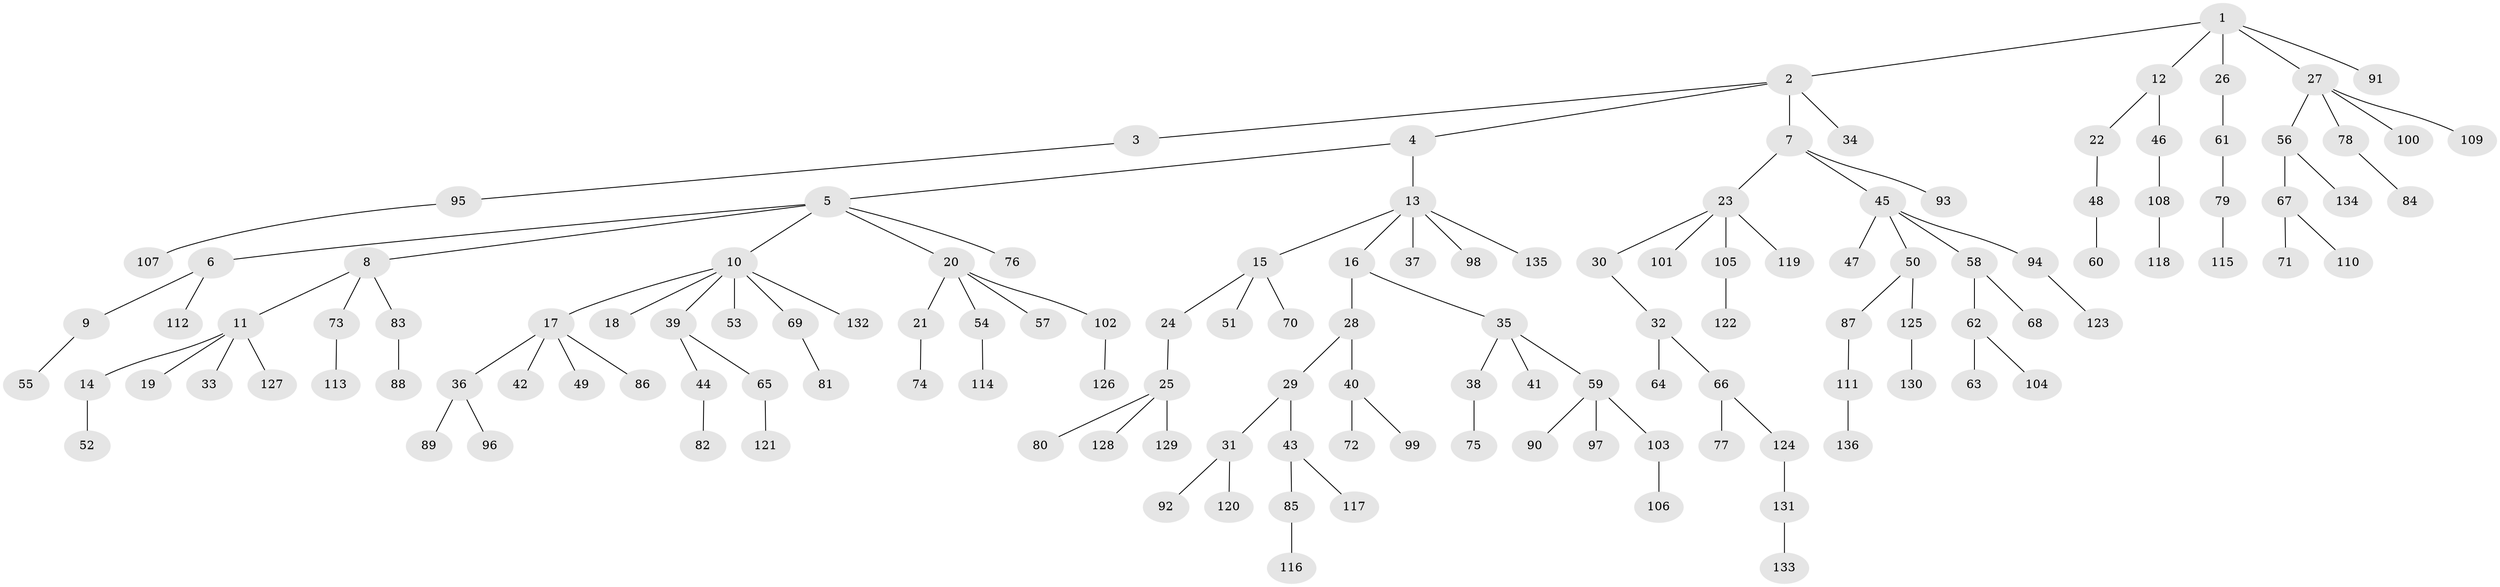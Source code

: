 // Generated by graph-tools (version 1.1) at 2025/53/03/09/25 04:53:39]
// undirected, 136 vertices, 135 edges
graph export_dot {
graph [start="1"]
  node [color=gray90,style=filled];
  1;
  2;
  3;
  4;
  5;
  6;
  7;
  8;
  9;
  10;
  11;
  12;
  13;
  14;
  15;
  16;
  17;
  18;
  19;
  20;
  21;
  22;
  23;
  24;
  25;
  26;
  27;
  28;
  29;
  30;
  31;
  32;
  33;
  34;
  35;
  36;
  37;
  38;
  39;
  40;
  41;
  42;
  43;
  44;
  45;
  46;
  47;
  48;
  49;
  50;
  51;
  52;
  53;
  54;
  55;
  56;
  57;
  58;
  59;
  60;
  61;
  62;
  63;
  64;
  65;
  66;
  67;
  68;
  69;
  70;
  71;
  72;
  73;
  74;
  75;
  76;
  77;
  78;
  79;
  80;
  81;
  82;
  83;
  84;
  85;
  86;
  87;
  88;
  89;
  90;
  91;
  92;
  93;
  94;
  95;
  96;
  97;
  98;
  99;
  100;
  101;
  102;
  103;
  104;
  105;
  106;
  107;
  108;
  109;
  110;
  111;
  112;
  113;
  114;
  115;
  116;
  117;
  118;
  119;
  120;
  121;
  122;
  123;
  124;
  125;
  126;
  127;
  128;
  129;
  130;
  131;
  132;
  133;
  134;
  135;
  136;
  1 -- 2;
  1 -- 12;
  1 -- 26;
  1 -- 27;
  1 -- 91;
  2 -- 3;
  2 -- 4;
  2 -- 7;
  2 -- 34;
  3 -- 95;
  4 -- 5;
  4 -- 13;
  5 -- 6;
  5 -- 8;
  5 -- 10;
  5 -- 20;
  5 -- 76;
  6 -- 9;
  6 -- 112;
  7 -- 23;
  7 -- 45;
  7 -- 93;
  8 -- 11;
  8 -- 73;
  8 -- 83;
  9 -- 55;
  10 -- 17;
  10 -- 18;
  10 -- 39;
  10 -- 53;
  10 -- 69;
  10 -- 132;
  11 -- 14;
  11 -- 19;
  11 -- 33;
  11 -- 127;
  12 -- 22;
  12 -- 46;
  13 -- 15;
  13 -- 16;
  13 -- 37;
  13 -- 98;
  13 -- 135;
  14 -- 52;
  15 -- 24;
  15 -- 51;
  15 -- 70;
  16 -- 28;
  16 -- 35;
  17 -- 36;
  17 -- 42;
  17 -- 49;
  17 -- 86;
  20 -- 21;
  20 -- 54;
  20 -- 57;
  20 -- 102;
  21 -- 74;
  22 -- 48;
  23 -- 30;
  23 -- 101;
  23 -- 105;
  23 -- 119;
  24 -- 25;
  25 -- 80;
  25 -- 128;
  25 -- 129;
  26 -- 61;
  27 -- 56;
  27 -- 78;
  27 -- 100;
  27 -- 109;
  28 -- 29;
  28 -- 40;
  29 -- 31;
  29 -- 43;
  30 -- 32;
  31 -- 92;
  31 -- 120;
  32 -- 64;
  32 -- 66;
  35 -- 38;
  35 -- 41;
  35 -- 59;
  36 -- 89;
  36 -- 96;
  38 -- 75;
  39 -- 44;
  39 -- 65;
  40 -- 72;
  40 -- 99;
  43 -- 85;
  43 -- 117;
  44 -- 82;
  45 -- 47;
  45 -- 50;
  45 -- 58;
  45 -- 94;
  46 -- 108;
  48 -- 60;
  50 -- 87;
  50 -- 125;
  54 -- 114;
  56 -- 67;
  56 -- 134;
  58 -- 62;
  58 -- 68;
  59 -- 90;
  59 -- 97;
  59 -- 103;
  61 -- 79;
  62 -- 63;
  62 -- 104;
  65 -- 121;
  66 -- 77;
  66 -- 124;
  67 -- 71;
  67 -- 110;
  69 -- 81;
  73 -- 113;
  78 -- 84;
  79 -- 115;
  83 -- 88;
  85 -- 116;
  87 -- 111;
  94 -- 123;
  95 -- 107;
  102 -- 126;
  103 -- 106;
  105 -- 122;
  108 -- 118;
  111 -- 136;
  124 -- 131;
  125 -- 130;
  131 -- 133;
}
